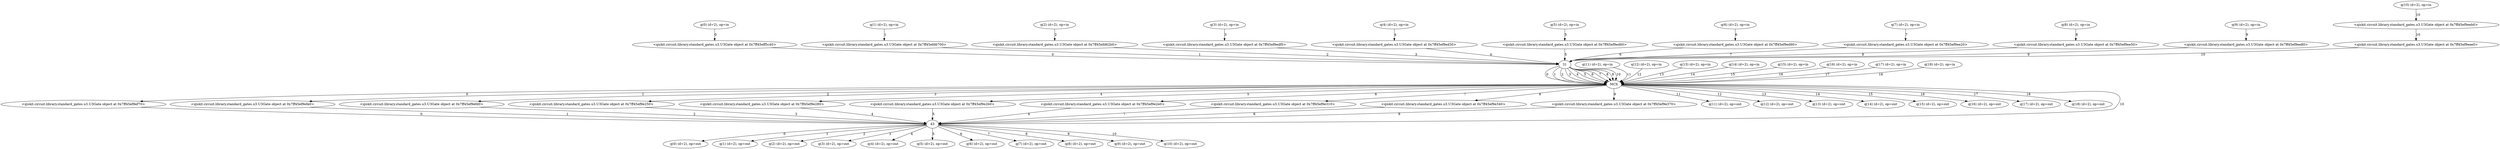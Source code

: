 digraph G {
0 [label="q(0) (d=2), op=in", qubits="0", matrix="None", ancilla=false];
1 [label="q(1) (d=2), op=in", qubits="1", matrix="None", ancilla=false];
2 [label="q(2) (d=2), op=in", qubits="2", matrix="None", ancilla=false];
3 [label="q(3) (d=2), op=in", qubits="3", matrix="None", ancilla=false];
4 [label="q(4) (d=2), op=in", qubits="4", matrix="None", ancilla=false];
5 [label="q(5) (d=2), op=in", qubits="5", matrix="None", ancilla=false];
6 [label="q(6) (d=2), op=in", qubits="6", matrix="None", ancilla=false];
7 [label="q(7) (d=2), op=in", qubits="7", matrix="None", ancilla=false];
8 [label="q(8) (d=2), op=in", qubits="8", matrix="None", ancilla=false];
9 [label="q(9) (d=2), op=in", qubits="9", matrix="None", ancilla=false];
10 [label="q(10) (d=2), op=in", qubits="10", matrix="None", ancilla=false];
11 [label="q(11) (d=2), op=in", qubits="11", matrix="None", ancilla=false];
12 [label="q(12) (d=2), op=in", qubits="12", matrix="None", ancilla=false];
13 [label="q(13) (d=2), op=in", qubits="13", matrix="None", ancilla=false];
14 [label="q(14) (d=2), op=in", qubits="14", matrix="None", ancilla=false];
15 [label="q(15) (d=2), op=in", qubits="15", matrix="None", ancilla=false];
16 [label="q(16) (d=2), op=in", qubits="16", matrix="None", ancilla=false];
17 [label="q(17) (d=2), op=in", qubits="17", matrix="None", ancilla=false];
18 [label="q(18) (d=2), op=in", qubits="18", matrix="None", ancilla=false];
19 [label="<qiskit.circuit.library.standard_gates.u3.U3Gate object at 0x7ff45eff5c40>", qubits="0", matrix="[[(0.7071067811865476+0j), (0.7071067811865475-8.659560562354932e-17j)], [(0.7071067811865475+0j), (-0.7071067811865476+8.659560562354934e-17j)]]"];
20 [label="<qiskit.circuit.library.standard_gates.u3.U3Gate object at 0x7ff45efd6700>", qubits="1", matrix="[[(0.7071067811865476+0j), (0.7071067811865475-8.659560562354932e-17j)], [(0.7071067811865475+0j), (-0.7071067811865476+8.659560562354934e-17j)]]"];
21 [label="<qiskit.circuit.library.standard_gates.u3.U3Gate object at 0x7ff45efd62b0>", qubits="2", matrix="[[(0.7071067811865476+0j), (0.7071067811865475-8.659560562354932e-17j)], [(0.7071067811865475+0j), (-0.7071067811865476+8.659560562354934e-17j)]]"];
22 [label="<qiskit.circuit.library.standard_gates.u3.U3Gate object at 0x7ff45ef9edf0>", qubits="3", matrix="[[(0.7071067811865476+0j), (0.7071067811865475-8.659560562354932e-17j)], [(0.7071067811865475+0j), (-0.7071067811865476+8.659560562354934e-17j)]]"];
23 [label="<qiskit.circuit.library.standard_gates.u3.U3Gate object at 0x7ff45ef9ed30>", qubits="4", matrix="[[(0.7071067811865476+0j), (0.7071067811865475-8.659560562354932e-17j)], [(0.7071067811865475+0j), (-0.7071067811865476+8.659560562354934e-17j)]]"];
24 [label="<qiskit.circuit.library.standard_gates.u3.U3Gate object at 0x7ff45ef9ed60>", qubits="5", matrix="[[(0.7071067811865476+0j), (0.7071067811865475-8.659560562354932e-17j)], [(0.7071067811865475+0j), (-0.7071067811865476+8.659560562354934e-17j)]]"];
25 [label="<qiskit.circuit.library.standard_gates.u3.U3Gate object at 0x7ff45ef9ed90>", qubits="6", matrix="[[(0.7071067811865476+0j), (0.7071067811865475-8.659560562354932e-17j)], [(0.7071067811865475+0j), (-0.7071067811865476+8.659560562354934e-17j)]]"];
26 [label="<qiskit.circuit.library.standard_gates.u3.U3Gate object at 0x7ff45ef9ee20>", qubits="7", matrix="[[(0.7071067811865476+0j), (0.7071067811865475-8.659560562354932e-17j)], [(0.7071067811865475+0j), (-0.7071067811865476+8.659560562354934e-17j)]]"];
27 [label="<qiskit.circuit.library.standard_gates.u3.U3Gate object at 0x7ff45ef9ee50>", qubits="8", matrix="[[(0.7071067811865476+0j), (0.7071067811865475-8.659560562354932e-17j)], [(0.7071067811865475+0j), (-0.7071067811865476+8.659560562354934e-17j)]]"];
28 [label="<qiskit.circuit.library.standard_gates.u3.U3Gate object at 0x7ff45ef9ee80>", qubits="9", matrix="[[(0.7071067811865476+0j), (0.7071067811865475-8.659560562354932e-17j)], [(0.7071067811865475+0j), (-0.7071067811865476+8.659560562354934e-17j)]]"];
29 [label="<qiskit.circuit.library.standard_gates.u3.U3Gate object at 0x7ff45ef9eeb0>", qubits="10", matrix="[[0, 1], [1, 0]]"];
30 [label="<qiskit.circuit.library.standard_gates.u3.U3Gate object at 0x7ff45ef9eee0>", qubits="10", matrix="[[(0.7071067811865476+0j), (0.7071067811865475-8.659560562354932e-17j)], [(0.7071067811865475+0j), (-0.7071067811865476+8.659560562354934e-17j)]]"];
32 [label="MCX", qubits="0,1,2,3,4,5,6,7,8,9,10", matrix="[[0, 1], [1, 0]]"];
33 [label="<qiskit.circuit.library.standard_gates.u3.U3Gate object at 0x7ff45ef9ef70>", qubits="0", matrix="[[(0.7071067811865476+0j), (0.7071067811865475-8.659560562354932e-17j)], [(0.7071067811865475+0j), (-0.7071067811865476+8.659560562354934e-17j)]]"];
34 [label="<qiskit.circuit.library.standard_gates.u3.U3Gate object at 0x7ff45ef9efa0>", qubits="1", matrix="[[(0.7071067811865476+0j), (0.7071067811865475-8.659560562354932e-17j)], [(0.7071067811865475+0j), (-0.7071067811865476+8.659560562354934e-17j)]]"];
35 [label="<qiskit.circuit.library.standard_gates.u3.U3Gate object at 0x7ff45ef9efd0>", qubits="2", matrix="[[(0.7071067811865476+0j), (0.7071067811865475-8.659560562354932e-17j)], [(0.7071067811865475+0j), (-0.7071067811865476+8.659560562354934e-17j)]]"];
36 [label="<qiskit.circuit.library.standard_gates.u3.U3Gate object at 0x7ff45ef9e250>", qubits="3", matrix="[[(0.7071067811865476+0j), (0.7071067811865475-8.659560562354932e-17j)], [(0.7071067811865475+0j), (-0.7071067811865476+8.659560562354934e-17j)]]"];
37 [label="<qiskit.circuit.library.standard_gates.u3.U3Gate object at 0x7ff45ef9e280>", qubits="4", matrix="[[(0.7071067811865476+0j), (0.7071067811865475-8.659560562354932e-17j)], [(0.7071067811865475+0j), (-0.7071067811865476+8.659560562354934e-17j)]]"];
38 [label="<qiskit.circuit.library.standard_gates.u3.U3Gate object at 0x7ff45ef9e2b0>", qubits="5", matrix="[[(0.7071067811865476+0j), (0.7071067811865475-8.659560562354932e-17j)], [(0.7071067811865475+0j), (-0.7071067811865476+8.659560562354934e-17j)]]"];
39 [label="<qiskit.circuit.library.standard_gates.u3.U3Gate object at 0x7ff45ef9e2e0>", qubits="6", matrix="[[(0.7071067811865476+0j), (0.7071067811865475-8.659560562354932e-17j)], [(0.7071067811865475+0j), (-0.7071067811865476+8.659560562354934e-17j)]]"];
40 [label="<qiskit.circuit.library.standard_gates.u3.U3Gate object at 0x7ff45ef9e310>", qubits="7", matrix="[[(0.7071067811865476+0j), (0.7071067811865475-8.659560562354932e-17j)], [(0.7071067811865475+0j), (-0.7071067811865476+8.659560562354934e-17j)]]"];
41 [label="<qiskit.circuit.library.standard_gates.u3.U3Gate object at 0x7ff45ef9e340>", qubits="8", matrix="[[(0.7071067811865476+0j), (0.7071067811865475-8.659560562354932e-17j)], [(0.7071067811865475+0j), (-0.7071067811865476+8.659560562354934e-17j)]]"];
42 [label="<qiskit.circuit.library.standard_gates.u3.U3Gate object at 0x7ff45ef9e370>", qubits="9", matrix="[[(0.7071067811865476+0j), (0.7071067811865475-8.659560562354932e-17j)], [(0.7071067811865475+0j), (-0.7071067811865476+8.659560562354934e-17j)]]"];
44 [label="q(0) (d=2), op=out", qubits="0", matrix="None", ancilla=false];
45 [label="q(1) (d=2), op=out", qubits="1", matrix="None", ancilla=false];
46 [label="q(2) (d=2), op=out", qubits="2", matrix="None", ancilla=false];
47 [label="q(3) (d=2), op=out", qubits="3", matrix="None", ancilla=false];
48 [label="q(4) (d=2), op=out", qubits="4", matrix="None", ancilla=false];
49 [label="q(5) (d=2), op=out", qubits="5", matrix="None", ancilla=false];
50 [label="q(6) (d=2), op=out", qubits="6", matrix="None", ancilla=false];
51 [label="q(7) (d=2), op=out", qubits="7", matrix="None", ancilla=false];
52 [label="q(8) (d=2), op=out", qubits="8", matrix="None", ancilla=false];
53 [label="q(9) (d=2), op=out", qubits="9", matrix="None", ancilla=false];
54 [label="q(10) (d=2), op=out", qubits="10", matrix="None", ancilla=false];
55 [label="q(11) (d=2), op=out", qubits="11", matrix="None", ancilla=false];
56 [label="q(12) (d=2), op=out", qubits="12", matrix="None", ancilla=false];
57 [label="q(13) (d=2), op=out", qubits="13", matrix="None", ancilla=false];
58 [label="q(14) (d=2), op=out", qubits="14", matrix="None", ancilla=false];
59 [label="q(15) (d=2), op=out", qubits="15", matrix="None", ancilla=false];
60 [label="q(16) (d=2), op=out", qubits="16", matrix="None", ancilla=false];
61 [label="q(17) (d=2), op=out", qubits="17", matrix="None", ancilla=false];
62 [label="q(18) (d=2), op=out", qubits="18", matrix="None", ancilla=false];
0 -> 19 [label=0];
1 -> 20 [label=1];
2 -> 21 [label=2];
3 -> 22 [label=3];
4 -> 23 [label=4];
5 -> 24 [label=5];
6 -> 25 [label=6];
7 -> 26 [label=7];
8 -> 27 [label=8];
9 -> 28 [label=9];
10 -> 29 [label=10];
29 -> 30 [label=10];
19 -> 31 [label=0];
20 -> 31 [label=1];
21 -> 31 [label=2];
22 -> 31 [label=3];
23 -> 31 [label=4];
24 -> 31 [label=5];
25 -> 31 [label=6];
26 -> 31 [label=7];
27 -> 31 [label=8];
28 -> 31 [label=9];
30 -> 31 [label=10];
31 -> 32 [label=0];
31 -> 32 [label=1];
31 -> 32 [label=2];
31 -> 32 [label=3];
31 -> 32 [label=4];
31 -> 32 [label=5];
31 -> 32 [label=6];
31 -> 32 [label=7];
31 -> 32 [label=8];
31 -> 32 [label=9];
31 -> 32 [label=10];
11 -> 32 [label=11];
12 -> 32 [label=12];
13 -> 32 [label=13];
14 -> 32 [label=14];
15 -> 32 [label=15];
16 -> 32 [label=16];
17 -> 32 [label=17];
18 -> 32 [label=18];
32 -> 33 [label=0];
32 -> 34 [label=1];
32 -> 35 [label=2];
32 -> 36 [label=3];
32 -> 37 [label=4];
32 -> 38 [label=5];
32 -> 39 [label=6];
32 -> 40 [label=7];
32 -> 41 [label=8];
32 -> 42 [label=9];
33 -> 43 [label=0];
34 -> 43 [label=1];
35 -> 43 [label=2];
36 -> 43 [label=3];
37 -> 43 [label=4];
38 -> 43 [label=5];
39 -> 43 [label=6];
40 -> 43 [label=7];
41 -> 43 [label=8];
42 -> 43 [label=9];
32 -> 43 [label=10];
43 -> 44 [label=0];
43 -> 45 [label=1];
43 -> 46 [label=2];
43 -> 47 [label=3];
43 -> 48 [label=4];
43 -> 49 [label=5];
43 -> 50 [label=6];
43 -> 51 [label=7];
43 -> 52 [label=8];
43 -> 53 [label=9];
43 -> 54 [label=10];
32 -> 55 [label=11];
32 -> 56 [label=12];
32 -> 57 [label=13];
32 -> 58 [label=14];
32 -> 59 [label=15];
32 -> 60 [label=16];
32 -> 61 [label=17];
32 -> 62 [label=18];
}
